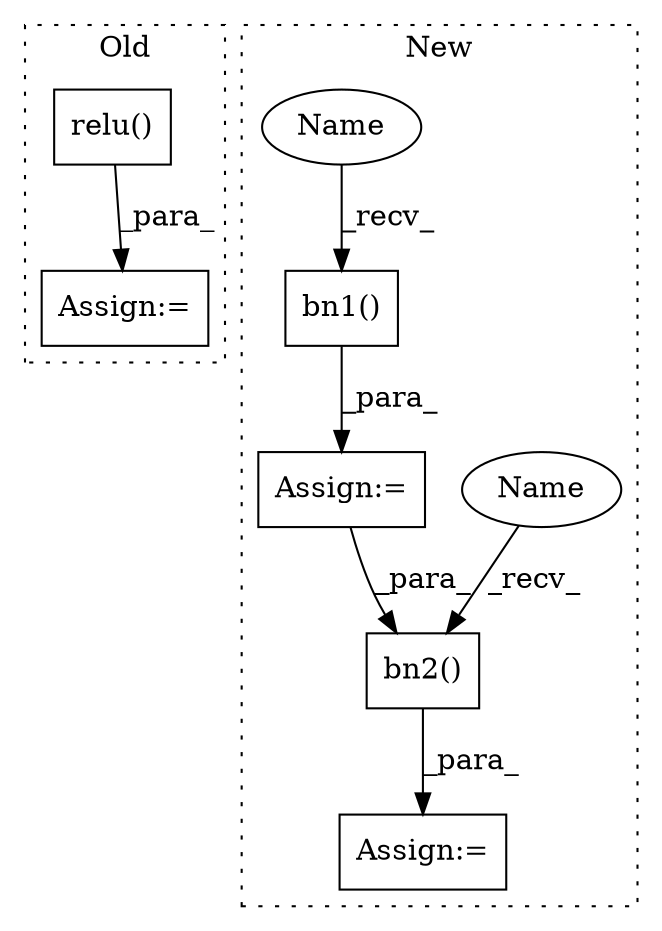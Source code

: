 digraph G {
subgraph cluster0 {
1 [label="relu()" a="75" s="6487,6508" l="10,1" shape="box"];
3 [label="Assign:=" a="68" s="6484" l="3" shape="box"];
label = "Old";
style="dotted";
}
subgraph cluster1 {
2 [label="bn1()" a="75" s="6663,6685" l="9,1" shape="box"];
4 [label="Assign:=" a="68" s="6650" l="3" shape="box"];
5 [label="Assign:=" a="68" s="6697" l="3" shape="box"];
6 [label="bn2()" a="75" s="6710,6732" l="9,1" shape="box"];
7 [label="Name" a="87" s="6710" l="4" shape="ellipse"];
8 [label="Name" a="87" s="6663" l="4" shape="ellipse"];
label = "New";
style="dotted";
}
1 -> 3 [label="_para_"];
2 -> 4 [label="_para_"];
4 -> 6 [label="_para_"];
6 -> 5 [label="_para_"];
7 -> 6 [label="_recv_"];
8 -> 2 [label="_recv_"];
}